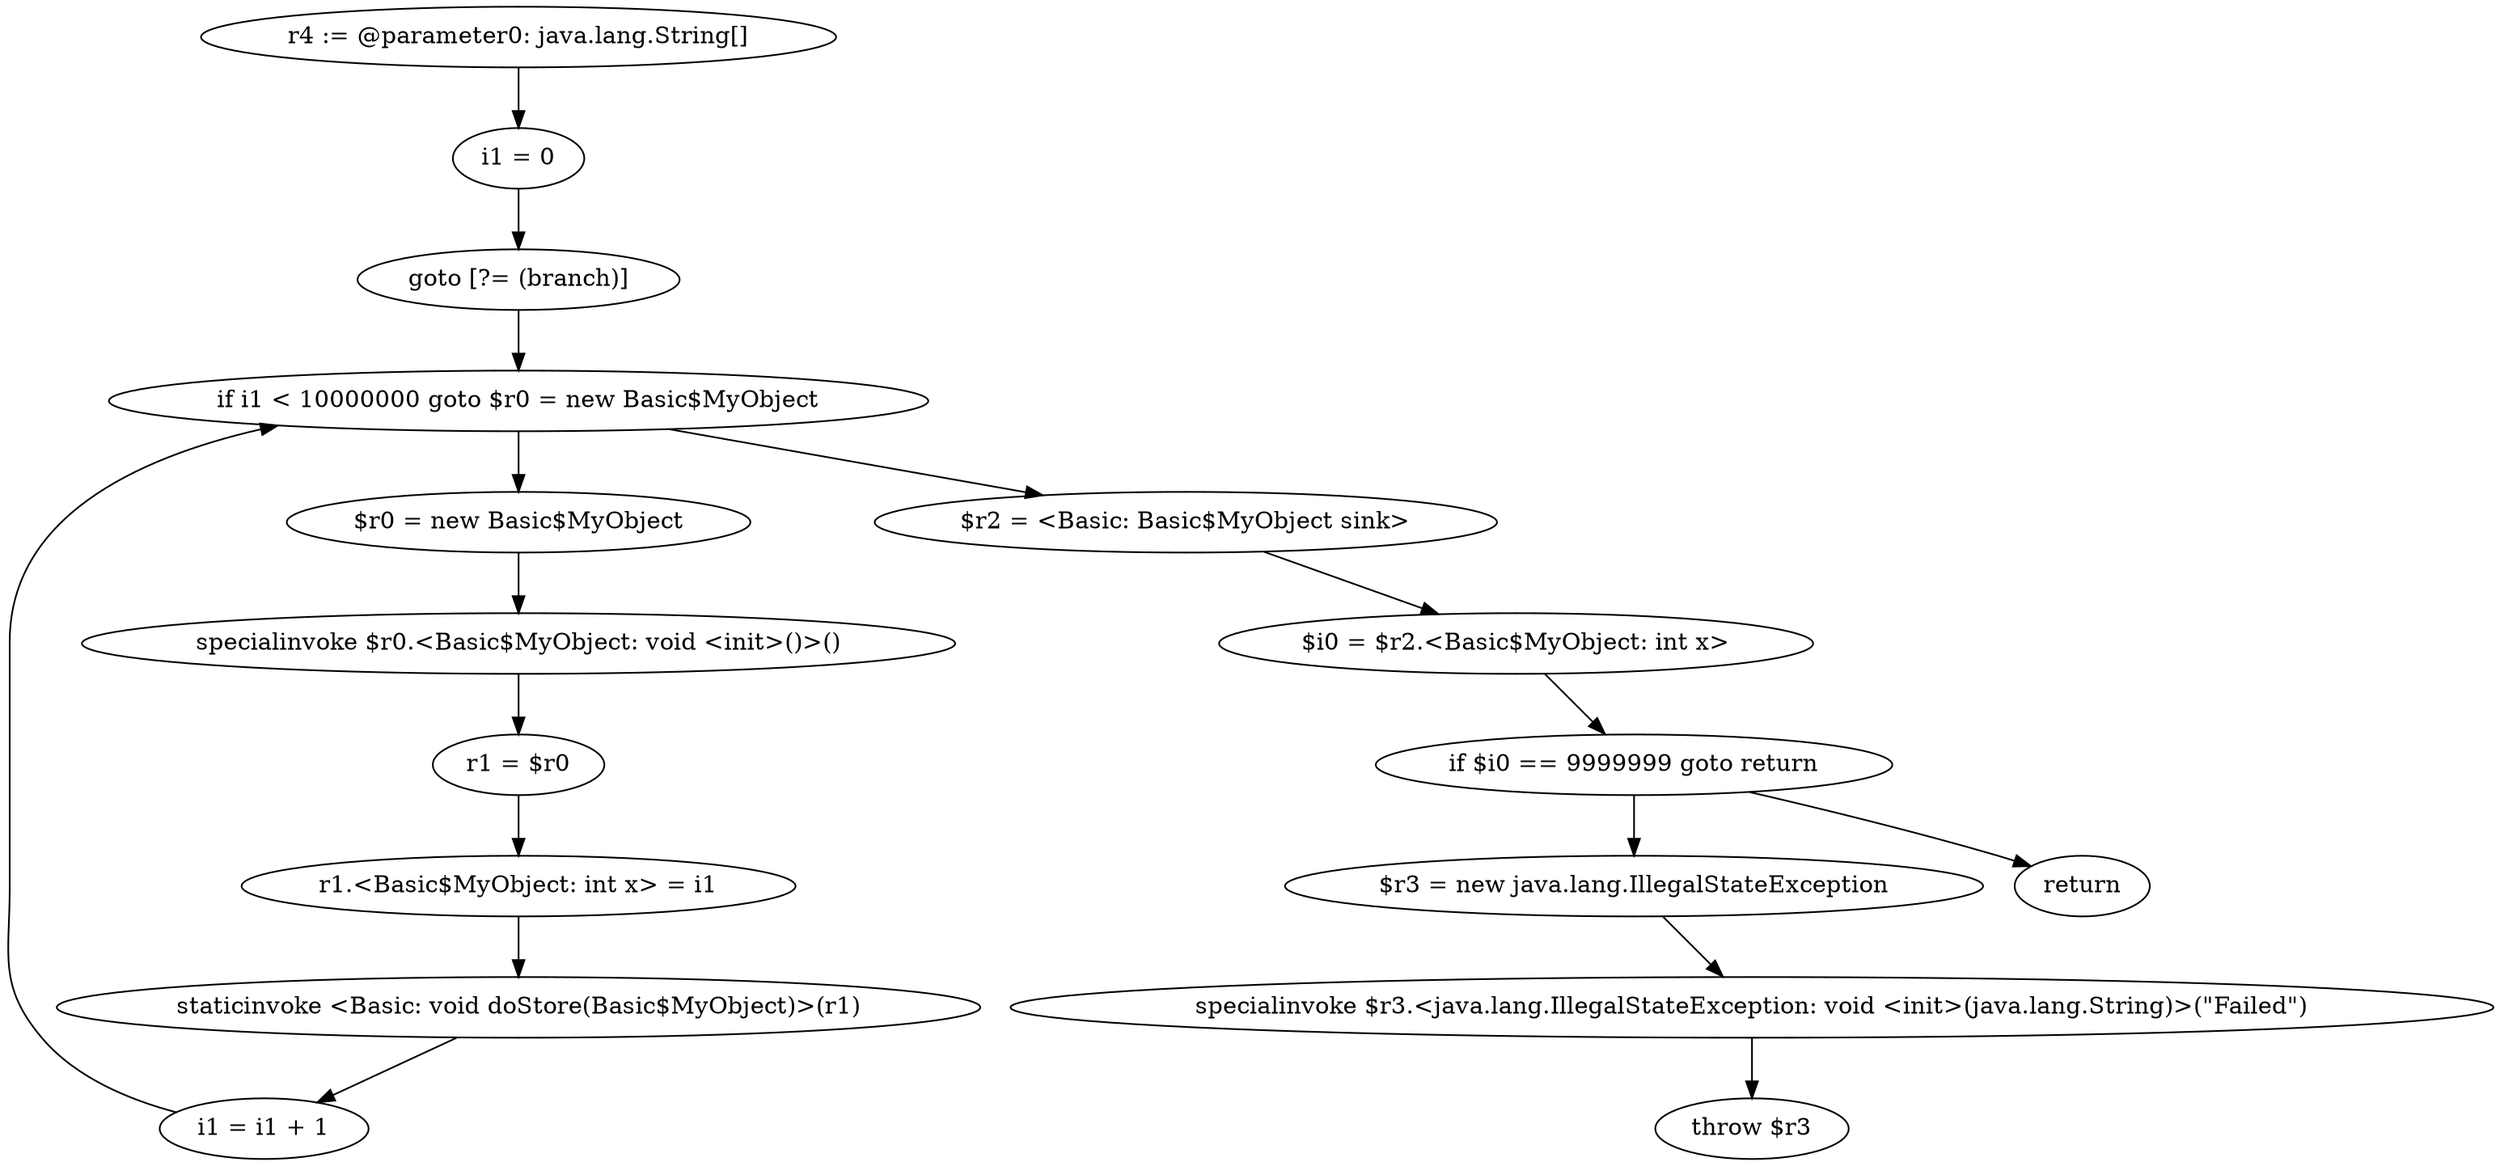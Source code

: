 digraph "unitGraph" {
    "r4 := @parameter0: java.lang.String[]"
    "i1 = 0"
    "goto [?= (branch)]"
    "$r0 = new Basic$MyObject"
    "specialinvoke $r0.<Basic$MyObject: void <init>()>()"
    "r1 = $r0"
    "r1.<Basic$MyObject: int x> = i1"
    "staticinvoke <Basic: void doStore(Basic$MyObject)>(r1)"
    "i1 = i1 + 1"
    "if i1 < 10000000 goto $r0 = new Basic$MyObject"
    "$r2 = <Basic: Basic$MyObject sink>"
    "$i0 = $r2.<Basic$MyObject: int x>"
    "if $i0 == 9999999 goto return"
    "$r3 = new java.lang.IllegalStateException"
    "specialinvoke $r3.<java.lang.IllegalStateException: void <init>(java.lang.String)>(\"Failed\")"
    "throw $r3"
    "return"
    "r4 := @parameter0: java.lang.String[]"->"i1 = 0";
    "i1 = 0"->"goto [?= (branch)]";
    "goto [?= (branch)]"->"if i1 < 10000000 goto $r0 = new Basic$MyObject";
    "$r0 = new Basic$MyObject"->"specialinvoke $r0.<Basic$MyObject: void <init>()>()";
    "specialinvoke $r0.<Basic$MyObject: void <init>()>()"->"r1 = $r0";
    "r1 = $r0"->"r1.<Basic$MyObject: int x> = i1";
    "r1.<Basic$MyObject: int x> = i1"->"staticinvoke <Basic: void doStore(Basic$MyObject)>(r1)";
    "staticinvoke <Basic: void doStore(Basic$MyObject)>(r1)"->"i1 = i1 + 1";
    "i1 = i1 + 1"->"if i1 < 10000000 goto $r0 = new Basic$MyObject";
    "if i1 < 10000000 goto $r0 = new Basic$MyObject"->"$r2 = <Basic: Basic$MyObject sink>";
    "if i1 < 10000000 goto $r0 = new Basic$MyObject"->"$r0 = new Basic$MyObject";
    "$r2 = <Basic: Basic$MyObject sink>"->"$i0 = $r2.<Basic$MyObject: int x>";
    "$i0 = $r2.<Basic$MyObject: int x>"->"if $i0 == 9999999 goto return";
    "if $i0 == 9999999 goto return"->"$r3 = new java.lang.IllegalStateException";
    "if $i0 == 9999999 goto return"->"return";
    "$r3 = new java.lang.IllegalStateException"->"specialinvoke $r3.<java.lang.IllegalStateException: void <init>(java.lang.String)>(\"Failed\")";
    "specialinvoke $r3.<java.lang.IllegalStateException: void <init>(java.lang.String)>(\"Failed\")"->"throw $r3";
}
